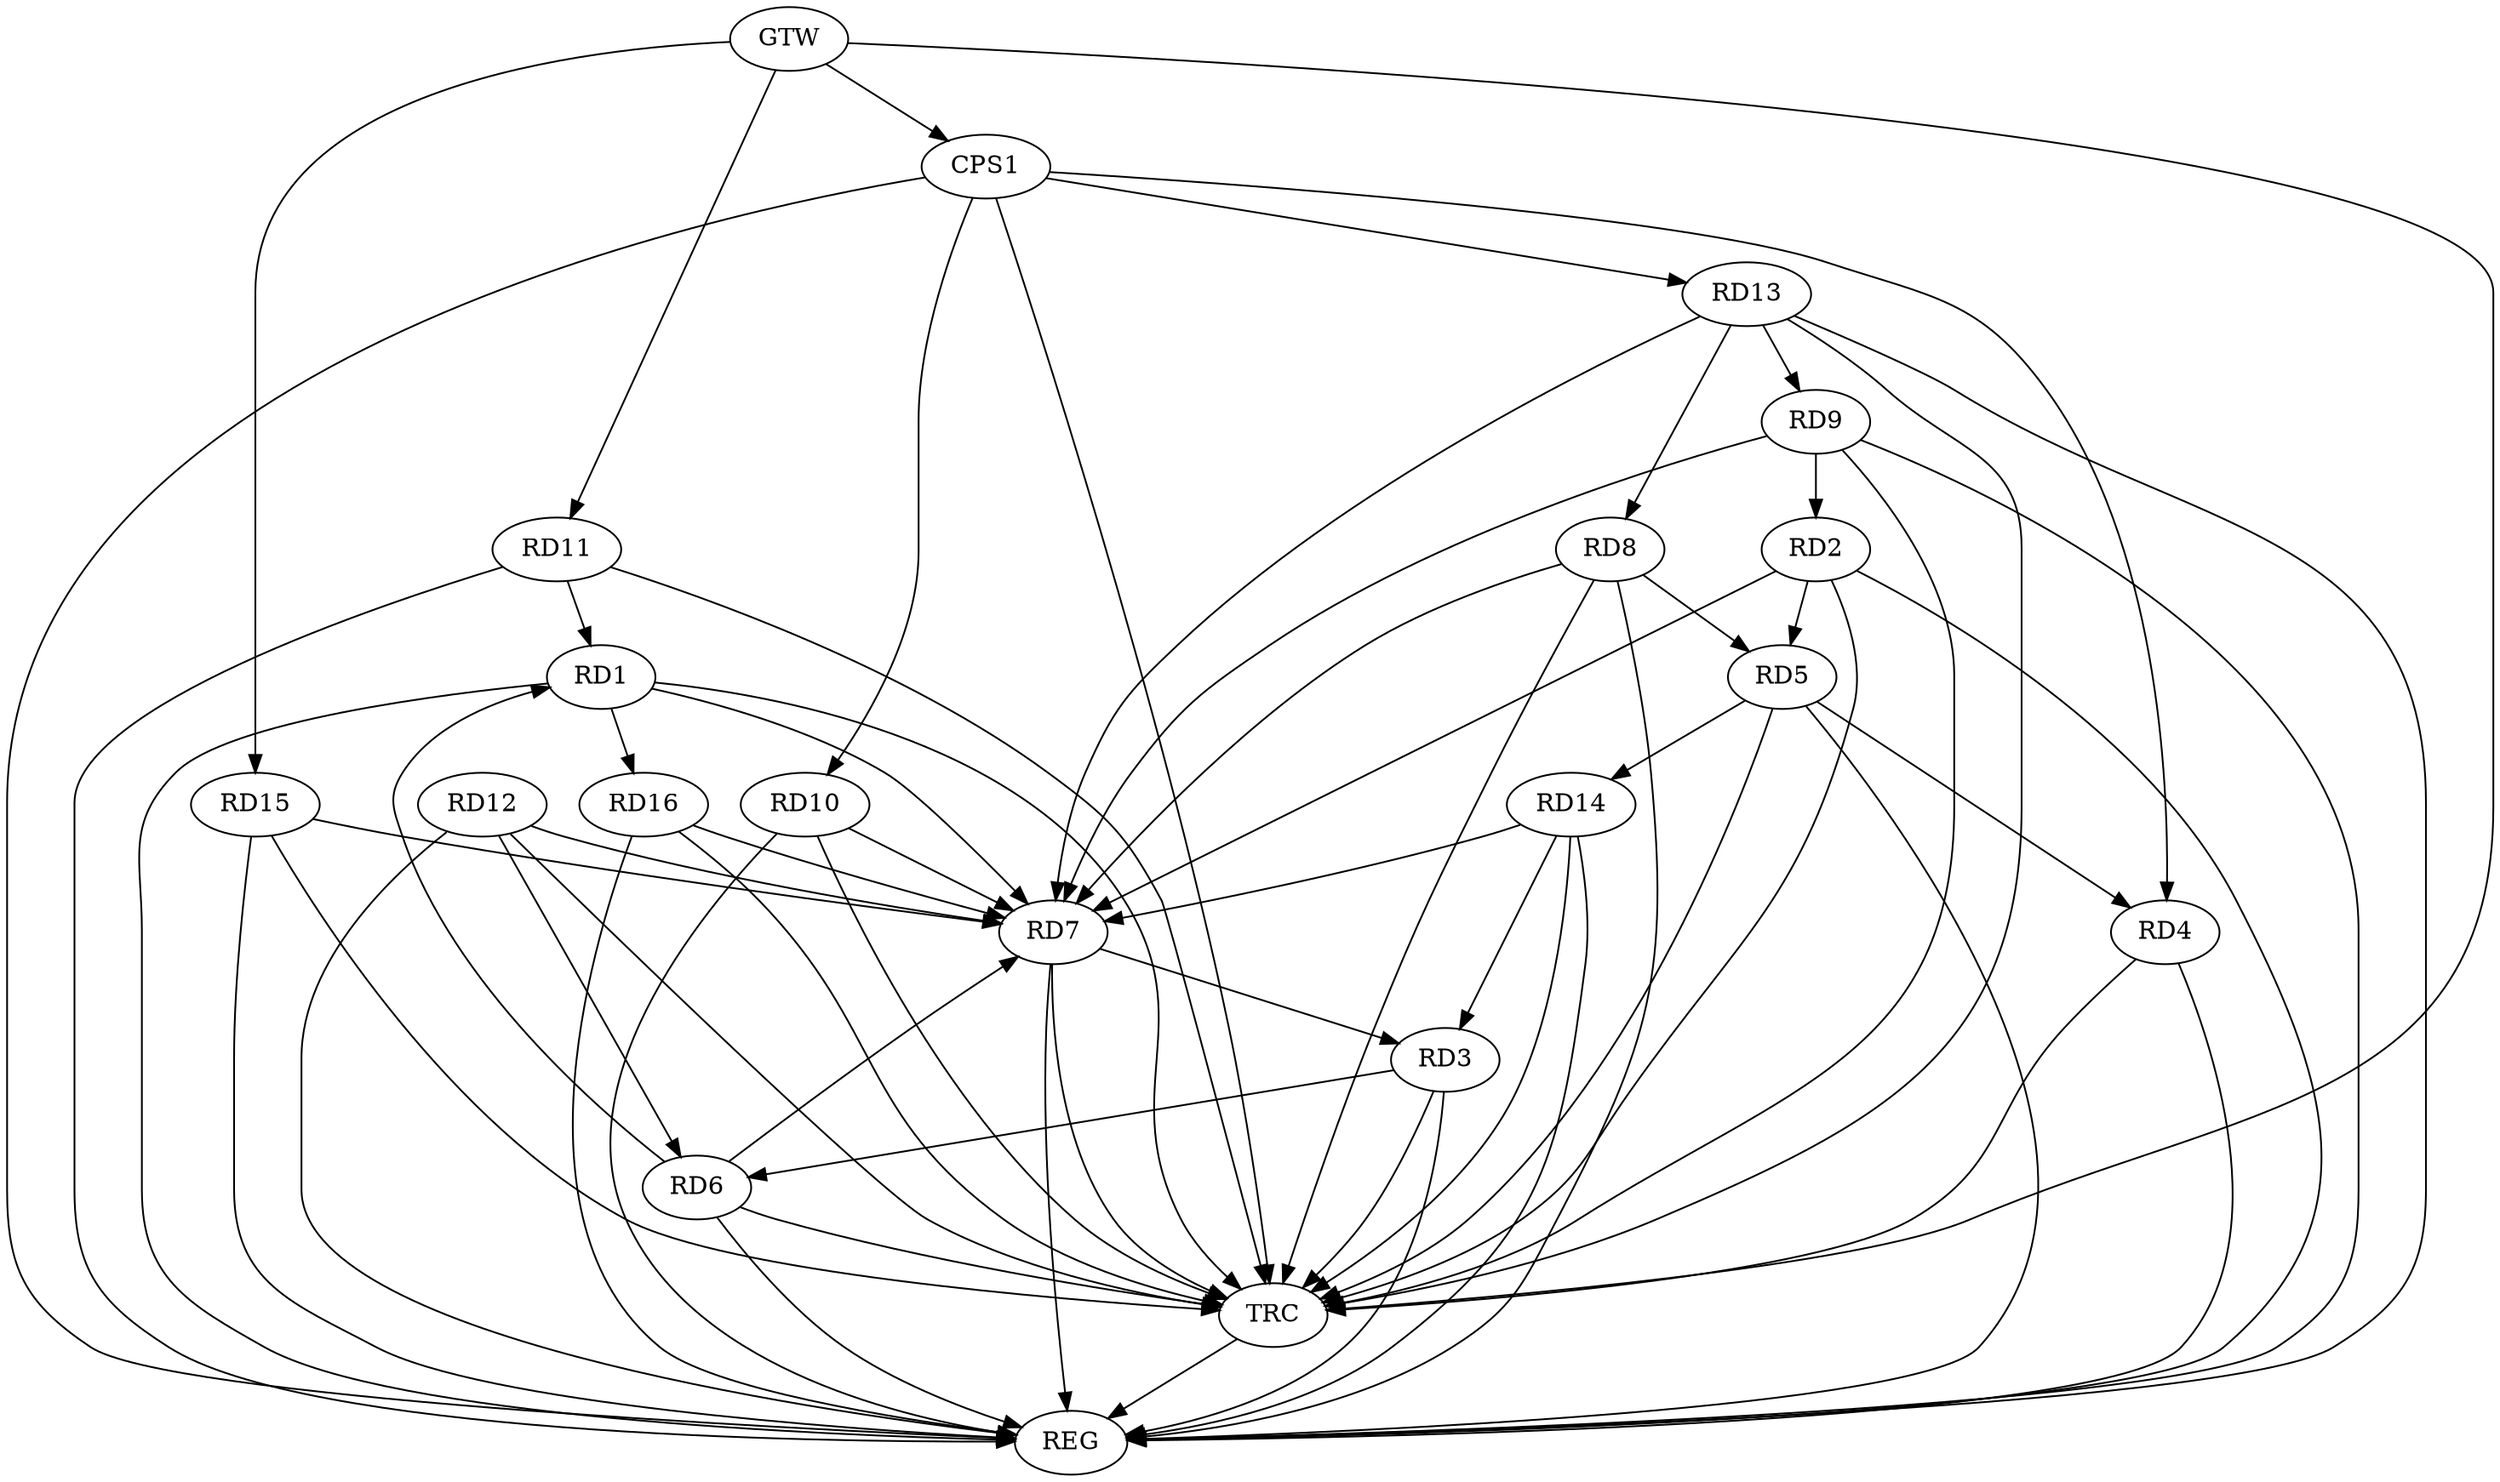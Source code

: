 strict digraph G {
  RD1 [ label="RD1" ];
  RD2 [ label="RD2" ];
  RD3 [ label="RD3" ];
  RD4 [ label="RD4" ];
  RD5 [ label="RD5" ];
  RD6 [ label="RD6" ];
  RD7 [ label="RD7" ];
  RD8 [ label="RD8" ];
  RD9 [ label="RD9" ];
  RD10 [ label="RD10" ];
  RD11 [ label="RD11" ];
  RD12 [ label="RD12" ];
  RD13 [ label="RD13" ];
  RD14 [ label="RD14" ];
  RD15 [ label="RD15" ];
  RD16 [ label="RD16" ];
  CPS1 [ label="CPS1" ];
  GTW [ label="GTW" ];
  REG [ label="REG" ];
  TRC [ label="TRC" ];
  RD6 -> RD1;
  RD1 -> RD7;
  RD11 -> RD1;
  RD1 -> RD16;
  RD2 -> RD5;
  RD9 -> RD2;
  RD3 -> RD6;
  RD7 -> RD3;
  RD14 -> RD3;
  RD5 -> RD4;
  RD8 -> RD5;
  RD5 -> RD14;
  RD6 -> RD7;
  RD12 -> RD6;
  RD9 -> RD7;
  RD12 -> RD7;
  RD13 -> RD8;
  RD13 -> RD9;
  CPS1 -> RD4;
  CPS1 -> RD10;
  CPS1 -> RD13;
  GTW -> RD11;
  GTW -> RD15;
  GTW -> CPS1;
  RD1 -> REG;
  RD2 -> REG;
  RD3 -> REG;
  RD4 -> REG;
  RD5 -> REG;
  RD6 -> REG;
  RD7 -> REG;
  RD8 -> REG;
  RD9 -> REG;
  RD10 -> REG;
  RD11 -> REG;
  RD12 -> REG;
  RD13 -> REG;
  RD14 -> REG;
  RD15 -> REG;
  RD16 -> REG;
  CPS1 -> REG;
  RD1 -> TRC;
  RD2 -> TRC;
  RD3 -> TRC;
  RD4 -> TRC;
  RD5 -> TRC;
  RD6 -> TRC;
  RD7 -> TRC;
  RD8 -> TRC;
  RD9 -> TRC;
  RD10 -> TRC;
  RD11 -> TRC;
  RD12 -> TRC;
  RD13 -> TRC;
  RD14 -> TRC;
  RD15 -> TRC;
  RD16 -> TRC;
  CPS1 -> TRC;
  GTW -> TRC;
  TRC -> REG;
  RD13 -> RD7;
  RD8 -> RD7;
  RD10 -> RD7;
  RD14 -> RD7;
  RD2 -> RD7;
  RD16 -> RD7;
  RD15 -> RD7;
}

